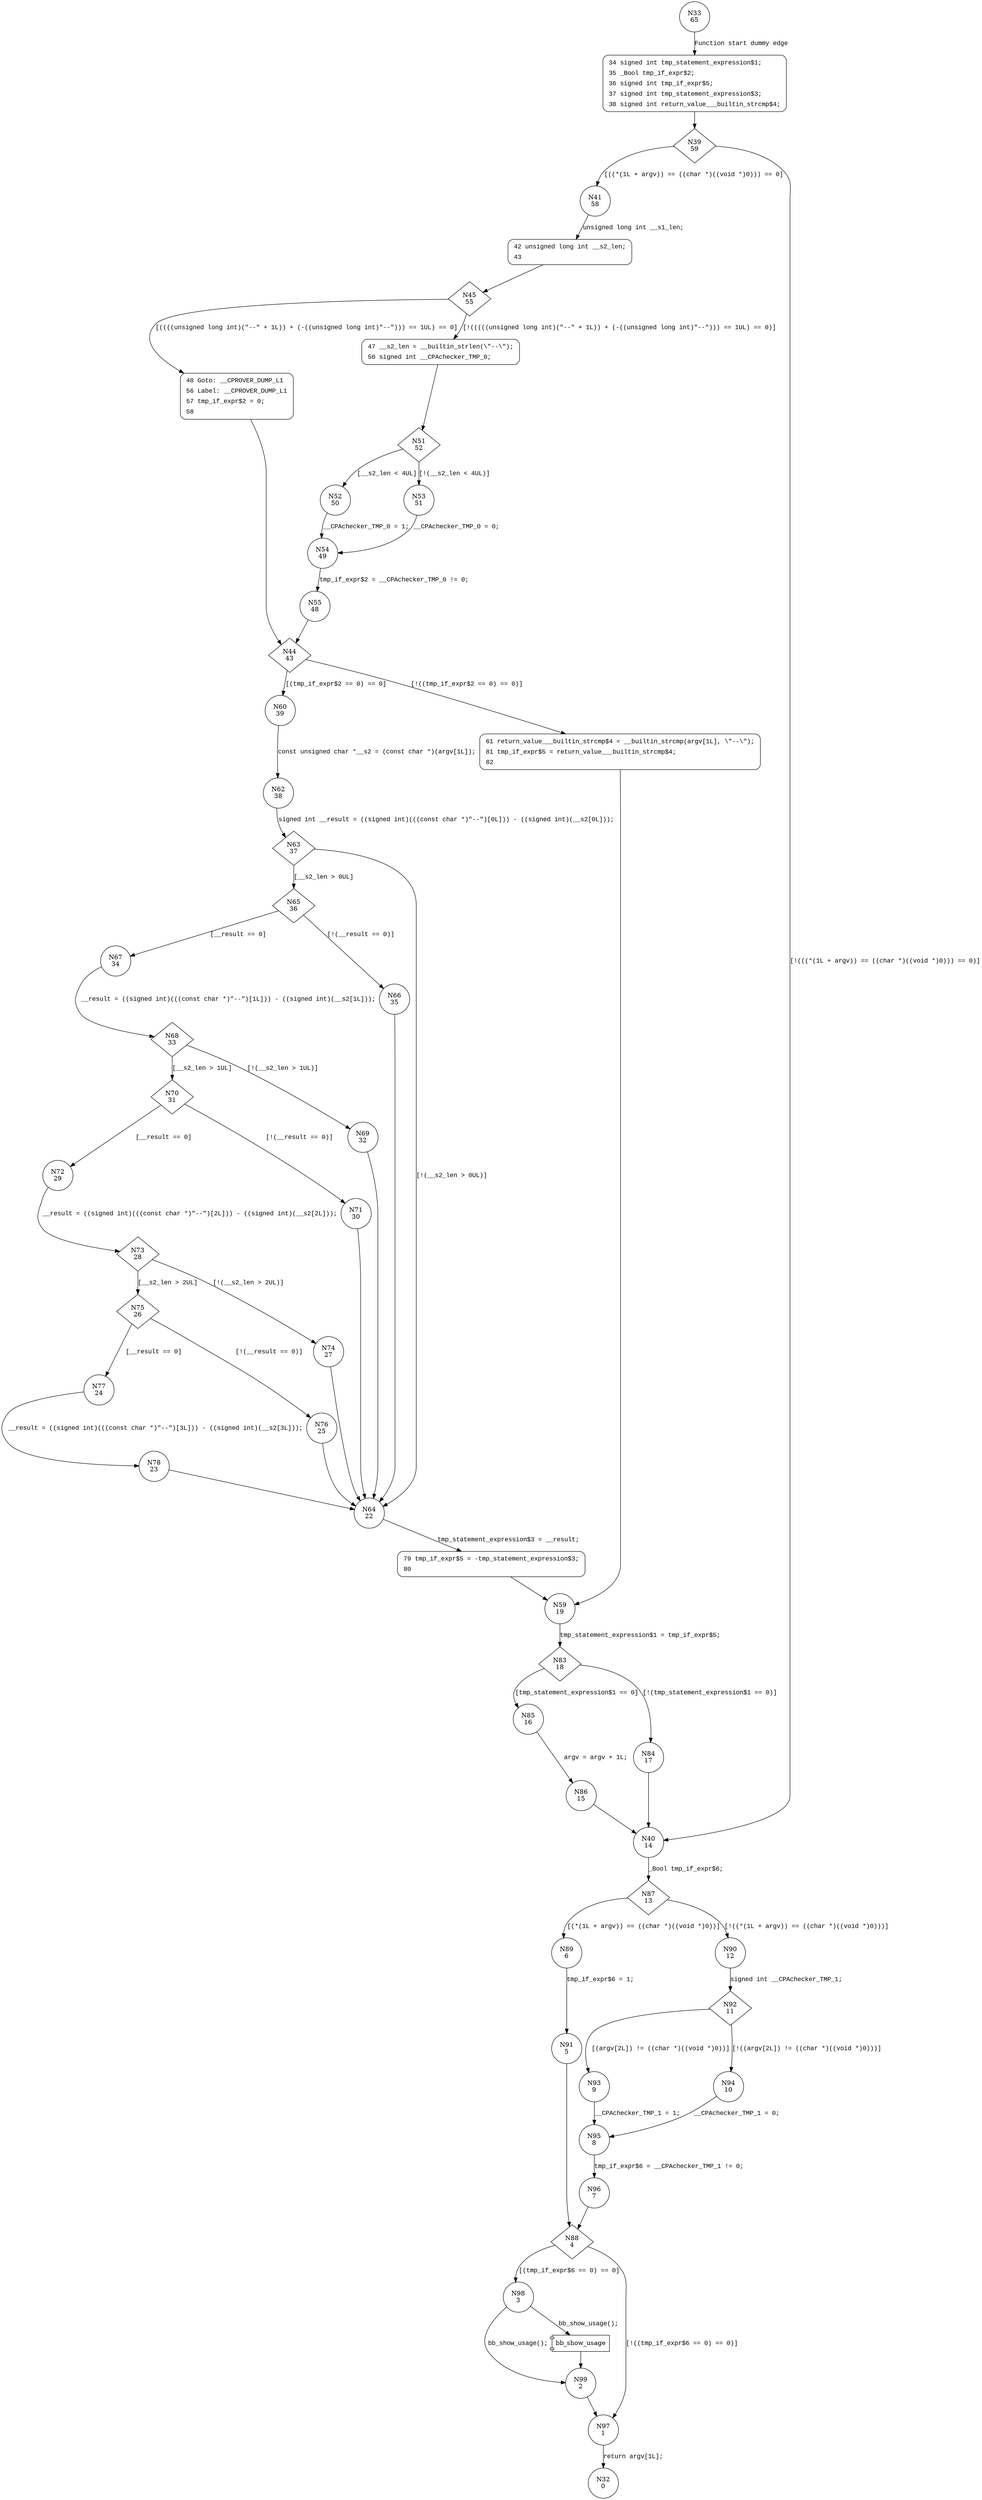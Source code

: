 digraph single_argv {
33 [shape="circle" label="N33\n65"]
34 [shape="circle" label="N34\n64"]
39 [shape="diamond" label="N39\n59"]
41 [shape="circle" label="N41\n58"]
40 [shape="circle" label="N40\n14"]
87 [shape="diamond" label="N87\n13"]
89 [shape="circle" label="N89\n6"]
90 [shape="circle" label="N90\n12"]
92 [shape="diamond" label="N92\n11"]
93 [shape="circle" label="N93\n9"]
94 [shape="circle" label="N94\n10"]
95 [shape="circle" label="N95\n8"]
96 [shape="circle" label="N96\n7"]
88 [shape="diamond" label="N88\n4"]
98 [shape="circle" label="N98\n3"]
97 [shape="circle" label="N97\n1"]
32 [shape="circle" label="N32\n0"]
99 [shape="circle" label="N99\n2"]
91 [shape="circle" label="N91\n5"]
42 [shape="circle" label="N42\n57"]
45 [shape="diamond" label="N45\n55"]
48 [shape="circle" label="N48\n47"]
47 [shape="circle" label="N47\n54"]
51 [shape="diamond" label="N51\n52"]
52 [shape="circle" label="N52\n50"]
53 [shape="circle" label="N53\n51"]
54 [shape="circle" label="N54\n49"]
55 [shape="circle" label="N55\n48"]
44 [shape="diamond" label="N44\n43"]
60 [shape="circle" label="N60\n39"]
61 [shape="circle" label="N61\n42"]
59 [shape="circle" label="N59\n19"]
83 [shape="diamond" label="N83\n18"]
85 [shape="circle" label="N85\n16"]
84 [shape="circle" label="N84\n17"]
86 [shape="circle" label="N86\n15"]
62 [shape="circle" label="N62\n38"]
63 [shape="diamond" label="N63\n37"]
65 [shape="diamond" label="N65\n36"]
64 [shape="circle" label="N64\n22"]
79 [shape="circle" label="N79\n21"]
67 [shape="circle" label="N67\n34"]
66 [shape="circle" label="N66\n35"]
68 [shape="diamond" label="N68\n33"]
70 [shape="diamond" label="N70\n31"]
69 [shape="circle" label="N69\n32"]
72 [shape="circle" label="N72\n29"]
71 [shape="circle" label="N71\n30"]
73 [shape="diamond" label="N73\n28"]
75 [shape="diamond" label="N75\n26"]
74 [shape="circle" label="N74\n27"]
77 [shape="circle" label="N77\n24"]
76 [shape="circle" label="N76\n25"]
78 [shape="circle" label="N78\n23"]
34 [style="filled,bold" penwidth="1" fillcolor="white" fontname="Courier New" shape="Mrecord" label=<<table border="0" cellborder="0" cellpadding="3" bgcolor="white"><tr><td align="right">34</td><td align="left">signed int tmp_statement_expression$1;</td></tr><tr><td align="right">35</td><td align="left">_Bool tmp_if_expr$2;</td></tr><tr><td align="right">36</td><td align="left">signed int tmp_if_expr$5;</td></tr><tr><td align="right">37</td><td align="left">signed int tmp_statement_expression$3;</td></tr><tr><td align="right">38</td><td align="left">signed int return_value___builtin_strcmp$4;</td></tr></table>>]
34 -> 39[label=""]
42 [style="filled,bold" penwidth="1" fillcolor="white" fontname="Courier New" shape="Mrecord" label=<<table border="0" cellborder="0" cellpadding="3" bgcolor="white"><tr><td align="right">42</td><td align="left">unsigned long int __s2_len;</td></tr><tr><td align="right">43</td><td align="left"></td></tr></table>>]
42 -> 45[label=""]
47 [style="filled,bold" penwidth="1" fillcolor="white" fontname="Courier New" shape="Mrecord" label=<<table border="0" cellborder="0" cellpadding="3" bgcolor="white"><tr><td align="right">47</td><td align="left">__s2_len = __builtin_strlen(\"--\");</td></tr><tr><td align="right">50</td><td align="left">signed int __CPAchecker_TMP_0;</td></tr></table>>]
47 -> 51[label=""]
61 [style="filled,bold" penwidth="1" fillcolor="white" fontname="Courier New" shape="Mrecord" label=<<table border="0" cellborder="0" cellpadding="3" bgcolor="white"><tr><td align="right">61</td><td align="left">return_value___builtin_strcmp$4 = __builtin_strcmp(argv[1L], \"--\");</td></tr><tr><td align="right">81</td><td align="left">tmp_if_expr$5 = return_value___builtin_strcmp$4;</td></tr><tr><td align="right">82</td><td align="left"></td></tr></table>>]
61 -> 59[label=""]
79 [style="filled,bold" penwidth="1" fillcolor="white" fontname="Courier New" shape="Mrecord" label=<<table border="0" cellborder="0" cellpadding="3" bgcolor="white"><tr><td align="right">79</td><td align="left">tmp_if_expr$5 = -tmp_statement_expression$3;</td></tr><tr><td align="right">80</td><td align="left"></td></tr></table>>]
79 -> 59[label=""]
48 [style="filled,bold" penwidth="1" fillcolor="white" fontname="Courier New" shape="Mrecord" label=<<table border="0" cellborder="0" cellpadding="3" bgcolor="white"><tr><td align="right">48</td><td align="left">Goto: __CPROVER_DUMP_L1</td></tr><tr><td align="right">56</td><td align="left">Label: __CPROVER_DUMP_L1</td></tr><tr><td align="right">57</td><td align="left">tmp_if_expr$2 = 0;</td></tr><tr><td align="right">58</td><td align="left"></td></tr></table>>]
48 -> 44[label=""]
33 -> 34 [label="Function start dummy edge" fontname="Courier New"]
39 -> 41 [label="[((*(1L + argv)) == ((char *)((void *)0))) == 0]" fontname="Courier New"]
39 -> 40 [label="[!(((*(1L + argv)) == ((char *)((void *)0))) == 0)]" fontname="Courier New"]
40 -> 87 [label="_Bool tmp_if_expr$6;" fontname="Courier New"]
87 -> 89 [label="[(*(1L + argv)) == ((char *)((void *)0))]" fontname="Courier New"]
87 -> 90 [label="[!((*(1L + argv)) == ((char *)((void *)0)))]" fontname="Courier New"]
92 -> 93 [label="[(argv[2L]) != ((char *)((void *)0))]" fontname="Courier New"]
92 -> 94 [label="[!((argv[2L]) != ((char *)((void *)0)))]" fontname="Courier New"]
95 -> 96 [label="tmp_if_expr$6 = __CPAchecker_TMP_1 != 0;" fontname="Courier New"]
88 -> 98 [label="[(tmp_if_expr$6 == 0) == 0]" fontname="Courier New"]
88 -> 97 [label="[!((tmp_if_expr$6 == 0) == 0)]" fontname="Courier New"]
97 -> 32 [label="return argv[1L];" fontname="Courier New"]
100003 [shape="component" label="bb_show_usage"]
98 -> 100003 [label="bb_show_usage();" fontname="Courier New"]
100003 -> 99 [label="" fontname="Courier New"]
98 -> 99 [label="bb_show_usage();" fontname="Courier New"]
99 -> 97 [label="" fontname="Courier New"]
89 -> 91 [label="tmp_if_expr$6 = 1;" fontname="Courier New"]
41 -> 42 [label="unsigned long int __s1_len;" fontname="Courier New"]
45 -> 48 [label="[((((unsigned long int)(\"--\" + 1L)) + (-((unsigned long int)\"--\"))) == 1UL) == 0]" fontname="Courier New"]
45 -> 47 [label="[!(((((unsigned long int)(\"--\" + 1L)) + (-((unsigned long int)\"--\"))) == 1UL) == 0)]" fontname="Courier New"]
51 -> 52 [label="[__s2_len < 4UL]" fontname="Courier New"]
51 -> 53 [label="[!(__s2_len < 4UL)]" fontname="Courier New"]
54 -> 55 [label="tmp_if_expr$2 = __CPAchecker_TMP_0 != 0;" fontname="Courier New"]
44 -> 60 [label="[(tmp_if_expr$2 == 0) == 0]" fontname="Courier New"]
44 -> 61 [label="[!((tmp_if_expr$2 == 0) == 0)]" fontname="Courier New"]
59 -> 83 [label="tmp_statement_expression$1 = tmp_if_expr$5;" fontname="Courier New"]
83 -> 85 [label="[tmp_statement_expression$1 == 0]" fontname="Courier New"]
83 -> 84 [label="[!(tmp_statement_expression$1 == 0)]" fontname="Courier New"]
85 -> 86 [label="argv = argv + 1L;" fontname="Courier New"]
60 -> 62 [label="const unsigned char *__s2 = (const char *)(argv[1L]);" fontname="Courier New"]
63 -> 65 [label="[__s2_len > 0UL]" fontname="Courier New"]
63 -> 64 [label="[!(__s2_len > 0UL)]" fontname="Courier New"]
64 -> 79 [label="tmp_statement_expression$3 = __result;" fontname="Courier New"]
65 -> 67 [label="[__result == 0]" fontname="Courier New"]
65 -> 66 [label="[!(__result == 0)]" fontname="Courier New"]
67 -> 68 [label="__result = ((signed int)(((const char *)\"--\")[1L])) - ((signed int)(__s2[1L]));" fontname="Courier New"]
68 -> 70 [label="[__s2_len > 1UL]" fontname="Courier New"]
68 -> 69 [label="[!(__s2_len > 1UL)]" fontname="Courier New"]
70 -> 72 [label="[__result == 0]" fontname="Courier New"]
70 -> 71 [label="[!(__result == 0)]" fontname="Courier New"]
72 -> 73 [label="__result = ((signed int)(((const char *)\"--\")[2L])) - ((signed int)(__s2[2L]));" fontname="Courier New"]
73 -> 75 [label="[__s2_len > 2UL]" fontname="Courier New"]
73 -> 74 [label="[!(__s2_len > 2UL)]" fontname="Courier New"]
75 -> 77 [label="[__result == 0]" fontname="Courier New"]
75 -> 76 [label="[!(__result == 0)]" fontname="Courier New"]
77 -> 78 [label="__result = ((signed int)(((const char *)\"--\")[3L])) - ((signed int)(__s2[3L]));" fontname="Courier New"]
52 -> 54 [label="__CPAchecker_TMP_0 = 1;" fontname="Courier New"]
90 -> 92 [label="signed int __CPAchecker_TMP_1;" fontname="Courier New"]
94 -> 95 [label="__CPAchecker_TMP_1 = 0;" fontname="Courier New"]
96 -> 88 [label="" fontname="Courier New"]
93 -> 95 [label="__CPAchecker_TMP_1 = 1;" fontname="Courier New"]
91 -> 88 [label="" fontname="Courier New"]
53 -> 54 [label="__CPAchecker_TMP_0 = 0;" fontname="Courier New"]
55 -> 44 [label="" fontname="Courier New"]
84 -> 40 [label="" fontname="Courier New"]
86 -> 40 [label="" fontname="Courier New"]
62 -> 63 [label="signed int __result = ((signed int)(((const char *)\"--\")[0L])) - ((signed int)(__s2[0L]));" fontname="Courier New"]
66 -> 64 [label="" fontname="Courier New"]
69 -> 64 [label="" fontname="Courier New"]
71 -> 64 [label="" fontname="Courier New"]
74 -> 64 [label="" fontname="Courier New"]
76 -> 64 [label="" fontname="Courier New"]
78 -> 64 [label="" fontname="Courier New"]
}